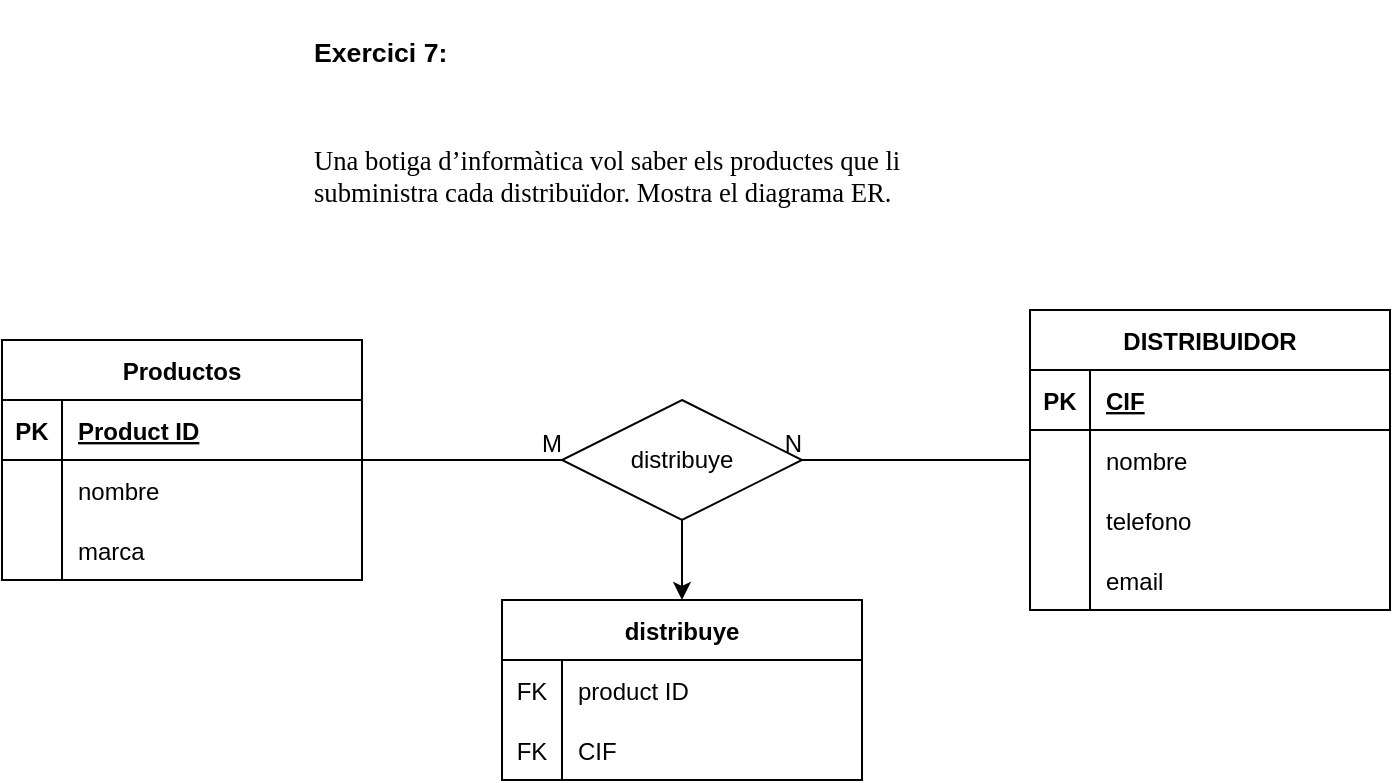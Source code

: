 <mxfile version="20.8.16" type="device"><diagram name="Página-1" id="Je8ghOMNnJjJDmRJLDSO"><mxGraphModel dx="1114" dy="782" grid="1" gridSize="10" guides="1" tooltips="1" connect="1" arrows="1" fold="1" page="1" pageScale="1" pageWidth="827" pageHeight="1169" math="0" shadow="0"><root><mxCell id="0"/><mxCell id="1" parent="0"/><mxCell id="PR62qnXCtlBaanptS7pi-1" value="&lt;div title=&quot;Page 1&quot; class=&quot;page&quot;&gt;&lt;div class=&quot;layoutArea&quot;&gt;&lt;div class=&quot;column&quot;&gt;&lt;p&gt;&lt;span style=&quot;font-size: 10.0pt; font-family: 'Arial'; font-weight: 700&quot;&gt;Exercici 7:&lt;br&gt;&lt;/span&gt;&lt;/p&gt;&lt;br&gt;&#9;&#9;&#9;&#9;&#9;&lt;p&gt;&lt;span style=&quot;font-size: 10.0pt; font-family: 'ArialMT'&quot;&gt;Una botiga d’informàtica vol saber els productes que li subministra cada distribuïdor. Mostra el diagrama ER.&lt;/span&gt;&lt;/p&gt;&lt;/div&gt;&lt;/div&gt;&#9;&#9;&lt;/div&gt;" style="text;whiteSpace=wrap;html=1;" vertex="1" parent="1"><mxGeometry x="234" y="30" width="360" height="120" as="geometry"/></mxCell><mxCell id="PR62qnXCtlBaanptS7pi-2" value="Productos" style="shape=table;startSize=30;container=1;collapsible=1;childLayout=tableLayout;fixedRows=1;rowLines=0;fontStyle=1;align=center;resizeLast=1;" vertex="1" parent="1"><mxGeometry x="80" y="200" width="180" height="120" as="geometry"/></mxCell><mxCell id="PR62qnXCtlBaanptS7pi-3" value="" style="shape=tableRow;horizontal=0;startSize=0;swimlaneHead=0;swimlaneBody=0;fillColor=none;collapsible=0;dropTarget=0;points=[[0,0.5],[1,0.5]];portConstraint=eastwest;top=0;left=0;right=0;bottom=1;" vertex="1" parent="PR62qnXCtlBaanptS7pi-2"><mxGeometry y="30" width="180" height="30" as="geometry"/></mxCell><mxCell id="PR62qnXCtlBaanptS7pi-4" value="PK" style="shape=partialRectangle;connectable=0;fillColor=none;top=0;left=0;bottom=0;right=0;fontStyle=1;overflow=hidden;" vertex="1" parent="PR62qnXCtlBaanptS7pi-3"><mxGeometry width="30" height="30" as="geometry"><mxRectangle width="30" height="30" as="alternateBounds"/></mxGeometry></mxCell><mxCell id="PR62qnXCtlBaanptS7pi-5" value="Product ID" style="shape=partialRectangle;connectable=0;fillColor=none;top=0;left=0;bottom=0;right=0;align=left;spacingLeft=6;fontStyle=5;overflow=hidden;" vertex="1" parent="PR62qnXCtlBaanptS7pi-3"><mxGeometry x="30" width="150" height="30" as="geometry"><mxRectangle width="150" height="30" as="alternateBounds"/></mxGeometry></mxCell><mxCell id="PR62qnXCtlBaanptS7pi-6" value="" style="shape=tableRow;horizontal=0;startSize=0;swimlaneHead=0;swimlaneBody=0;fillColor=none;collapsible=0;dropTarget=0;points=[[0,0.5],[1,0.5]];portConstraint=eastwest;top=0;left=0;right=0;bottom=0;" vertex="1" parent="PR62qnXCtlBaanptS7pi-2"><mxGeometry y="60" width="180" height="30" as="geometry"/></mxCell><mxCell id="PR62qnXCtlBaanptS7pi-7" value="" style="shape=partialRectangle;connectable=0;fillColor=none;top=0;left=0;bottom=0;right=0;editable=1;overflow=hidden;" vertex="1" parent="PR62qnXCtlBaanptS7pi-6"><mxGeometry width="30" height="30" as="geometry"><mxRectangle width="30" height="30" as="alternateBounds"/></mxGeometry></mxCell><mxCell id="PR62qnXCtlBaanptS7pi-8" value="nombre" style="shape=partialRectangle;connectable=0;fillColor=none;top=0;left=0;bottom=0;right=0;align=left;spacingLeft=6;overflow=hidden;" vertex="1" parent="PR62qnXCtlBaanptS7pi-6"><mxGeometry x="30" width="150" height="30" as="geometry"><mxRectangle width="150" height="30" as="alternateBounds"/></mxGeometry></mxCell><mxCell id="PR62qnXCtlBaanptS7pi-9" value="" style="shape=tableRow;horizontal=0;startSize=0;swimlaneHead=0;swimlaneBody=0;fillColor=none;collapsible=0;dropTarget=0;points=[[0,0.5],[1,0.5]];portConstraint=eastwest;top=0;left=0;right=0;bottom=0;" vertex="1" parent="PR62qnXCtlBaanptS7pi-2"><mxGeometry y="90" width="180" height="30" as="geometry"/></mxCell><mxCell id="PR62qnXCtlBaanptS7pi-10" value="" style="shape=partialRectangle;connectable=0;fillColor=none;top=0;left=0;bottom=0;right=0;editable=1;overflow=hidden;" vertex="1" parent="PR62qnXCtlBaanptS7pi-9"><mxGeometry width="30" height="30" as="geometry"><mxRectangle width="30" height="30" as="alternateBounds"/></mxGeometry></mxCell><mxCell id="PR62qnXCtlBaanptS7pi-11" value="marca" style="shape=partialRectangle;connectable=0;fillColor=none;top=0;left=0;bottom=0;right=0;align=left;spacingLeft=6;overflow=hidden;" vertex="1" parent="PR62qnXCtlBaanptS7pi-9"><mxGeometry x="30" width="150" height="30" as="geometry"><mxRectangle width="150" height="30" as="alternateBounds"/></mxGeometry></mxCell><mxCell id="PR62qnXCtlBaanptS7pi-55" style="edgeStyle=orthogonalEdgeStyle;rounded=0;orthogonalLoop=1;jettySize=auto;html=1;exitX=0.5;exitY=1;exitDx=0;exitDy=0;" edge="1" parent="1" source="PR62qnXCtlBaanptS7pi-15" target="PR62qnXCtlBaanptS7pi-33"><mxGeometry relative="1" as="geometry"/></mxCell><mxCell id="PR62qnXCtlBaanptS7pi-15" value="distribuye" style="shape=rhombus;perimeter=rhombusPerimeter;whiteSpace=wrap;html=1;align=center;" vertex="1" parent="1"><mxGeometry x="360" y="230" width="120" height="60" as="geometry"/></mxCell><mxCell id="PR62qnXCtlBaanptS7pi-16" value="DISTRIBUIDOR" style="shape=table;startSize=30;container=1;collapsible=1;childLayout=tableLayout;fixedRows=1;rowLines=0;fontStyle=1;align=center;resizeLast=1;" vertex="1" parent="1"><mxGeometry x="594" y="185" width="180" height="150" as="geometry"/></mxCell><mxCell id="PR62qnXCtlBaanptS7pi-17" value="" style="shape=tableRow;horizontal=0;startSize=0;swimlaneHead=0;swimlaneBody=0;fillColor=none;collapsible=0;dropTarget=0;points=[[0,0.5],[1,0.5]];portConstraint=eastwest;top=0;left=0;right=0;bottom=1;" vertex="1" parent="PR62qnXCtlBaanptS7pi-16"><mxGeometry y="30" width="180" height="30" as="geometry"/></mxCell><mxCell id="PR62qnXCtlBaanptS7pi-18" value="PK" style="shape=partialRectangle;connectable=0;fillColor=none;top=0;left=0;bottom=0;right=0;fontStyle=1;overflow=hidden;" vertex="1" parent="PR62qnXCtlBaanptS7pi-17"><mxGeometry width="30" height="30" as="geometry"><mxRectangle width="30" height="30" as="alternateBounds"/></mxGeometry></mxCell><mxCell id="PR62qnXCtlBaanptS7pi-19" value="CIF" style="shape=partialRectangle;connectable=0;fillColor=none;top=0;left=0;bottom=0;right=0;align=left;spacingLeft=6;fontStyle=5;overflow=hidden;" vertex="1" parent="PR62qnXCtlBaanptS7pi-17"><mxGeometry x="30" width="150" height="30" as="geometry"><mxRectangle width="150" height="30" as="alternateBounds"/></mxGeometry></mxCell><mxCell id="PR62qnXCtlBaanptS7pi-20" value="" style="shape=tableRow;horizontal=0;startSize=0;swimlaneHead=0;swimlaneBody=0;fillColor=none;collapsible=0;dropTarget=0;points=[[0,0.5],[1,0.5]];portConstraint=eastwest;top=0;left=0;right=0;bottom=0;" vertex="1" parent="PR62qnXCtlBaanptS7pi-16"><mxGeometry y="60" width="180" height="30" as="geometry"/></mxCell><mxCell id="PR62qnXCtlBaanptS7pi-21" value="" style="shape=partialRectangle;connectable=0;fillColor=none;top=0;left=0;bottom=0;right=0;editable=1;overflow=hidden;" vertex="1" parent="PR62qnXCtlBaanptS7pi-20"><mxGeometry width="30" height="30" as="geometry"><mxRectangle width="30" height="30" as="alternateBounds"/></mxGeometry></mxCell><mxCell id="PR62qnXCtlBaanptS7pi-22" value="nombre" style="shape=partialRectangle;connectable=0;fillColor=none;top=0;left=0;bottom=0;right=0;align=left;spacingLeft=6;overflow=hidden;" vertex="1" parent="PR62qnXCtlBaanptS7pi-20"><mxGeometry x="30" width="150" height="30" as="geometry"><mxRectangle width="150" height="30" as="alternateBounds"/></mxGeometry></mxCell><mxCell id="PR62qnXCtlBaanptS7pi-23" value="" style="shape=tableRow;horizontal=0;startSize=0;swimlaneHead=0;swimlaneBody=0;fillColor=none;collapsible=0;dropTarget=0;points=[[0,0.5],[1,0.5]];portConstraint=eastwest;top=0;left=0;right=0;bottom=0;" vertex="1" parent="PR62qnXCtlBaanptS7pi-16"><mxGeometry y="90" width="180" height="30" as="geometry"/></mxCell><mxCell id="PR62qnXCtlBaanptS7pi-24" value="" style="shape=partialRectangle;connectable=0;fillColor=none;top=0;left=0;bottom=0;right=0;editable=1;overflow=hidden;" vertex="1" parent="PR62qnXCtlBaanptS7pi-23"><mxGeometry width="30" height="30" as="geometry"><mxRectangle width="30" height="30" as="alternateBounds"/></mxGeometry></mxCell><mxCell id="PR62qnXCtlBaanptS7pi-25" value="telefono" style="shape=partialRectangle;connectable=0;fillColor=none;top=0;left=0;bottom=0;right=0;align=left;spacingLeft=6;overflow=hidden;" vertex="1" parent="PR62qnXCtlBaanptS7pi-23"><mxGeometry x="30" width="150" height="30" as="geometry"><mxRectangle width="150" height="30" as="alternateBounds"/></mxGeometry></mxCell><mxCell id="PR62qnXCtlBaanptS7pi-26" value="" style="shape=tableRow;horizontal=0;startSize=0;swimlaneHead=0;swimlaneBody=0;fillColor=none;collapsible=0;dropTarget=0;points=[[0,0.5],[1,0.5]];portConstraint=eastwest;top=0;left=0;right=0;bottom=0;" vertex="1" parent="PR62qnXCtlBaanptS7pi-16"><mxGeometry y="120" width="180" height="30" as="geometry"/></mxCell><mxCell id="PR62qnXCtlBaanptS7pi-27" value="" style="shape=partialRectangle;connectable=0;fillColor=none;top=0;left=0;bottom=0;right=0;editable=1;overflow=hidden;" vertex="1" parent="PR62qnXCtlBaanptS7pi-26"><mxGeometry width="30" height="30" as="geometry"><mxRectangle width="30" height="30" as="alternateBounds"/></mxGeometry></mxCell><mxCell id="PR62qnXCtlBaanptS7pi-28" value="email" style="shape=partialRectangle;connectable=0;fillColor=none;top=0;left=0;bottom=0;right=0;align=left;spacingLeft=6;overflow=hidden;" vertex="1" parent="PR62qnXCtlBaanptS7pi-26"><mxGeometry x="30" width="150" height="30" as="geometry"><mxRectangle width="150" height="30" as="alternateBounds"/></mxGeometry></mxCell><mxCell id="PR62qnXCtlBaanptS7pi-29" value="" style="endArrow=none;html=1;rounded=0;entryX=0;entryY=0.5;entryDx=0;entryDy=0;" edge="1" parent="1" source="PR62qnXCtlBaanptS7pi-2" target="PR62qnXCtlBaanptS7pi-15"><mxGeometry relative="1" as="geometry"><mxPoint x="360" y="400" as="sourcePoint"/><mxPoint x="520" y="400" as="targetPoint"/></mxGeometry></mxCell><mxCell id="PR62qnXCtlBaanptS7pi-30" value="M" style="resizable=0;html=1;align=right;verticalAlign=bottom;" connectable="0" vertex="1" parent="PR62qnXCtlBaanptS7pi-29"><mxGeometry x="1" relative="1" as="geometry"/></mxCell><mxCell id="PR62qnXCtlBaanptS7pi-31" value="" style="endArrow=none;html=1;rounded=0;entryX=1;entryY=0.5;entryDx=0;entryDy=0;" edge="1" parent="1" source="PR62qnXCtlBaanptS7pi-16" target="PR62qnXCtlBaanptS7pi-15"><mxGeometry relative="1" as="geometry"><mxPoint x="360" y="400" as="sourcePoint"/><mxPoint x="520" y="400" as="targetPoint"/></mxGeometry></mxCell><mxCell id="PR62qnXCtlBaanptS7pi-32" value="N" style="resizable=0;html=1;align=right;verticalAlign=bottom;" connectable="0" vertex="1" parent="PR62qnXCtlBaanptS7pi-31"><mxGeometry x="1" relative="1" as="geometry"/></mxCell><mxCell id="PR62qnXCtlBaanptS7pi-33" value="distribuye" style="shape=table;startSize=30;container=1;collapsible=1;childLayout=tableLayout;fixedRows=1;rowLines=0;fontStyle=1;align=center;resizeLast=1;" vertex="1" parent="1"><mxGeometry x="330" y="330" width="180" height="90" as="geometry"/></mxCell><mxCell id="PR62qnXCtlBaanptS7pi-46" value="" style="shape=tableRow;horizontal=0;startSize=0;swimlaneHead=0;swimlaneBody=0;fillColor=none;collapsible=0;dropTarget=0;points=[[0,0.5],[1,0.5]];portConstraint=eastwest;top=0;left=0;right=0;bottom=0;" vertex="1" parent="PR62qnXCtlBaanptS7pi-33"><mxGeometry y="30" width="180" height="30" as="geometry"/></mxCell><mxCell id="PR62qnXCtlBaanptS7pi-47" value="FK" style="shape=partialRectangle;connectable=0;fillColor=none;top=0;left=0;bottom=0;right=0;fontStyle=0;overflow=hidden;" vertex="1" parent="PR62qnXCtlBaanptS7pi-46"><mxGeometry width="30" height="30" as="geometry"><mxRectangle width="30" height="30" as="alternateBounds"/></mxGeometry></mxCell><mxCell id="PR62qnXCtlBaanptS7pi-48" value="product ID" style="shape=partialRectangle;connectable=0;fillColor=none;top=0;left=0;bottom=0;right=0;align=left;spacingLeft=6;fontStyle=0;overflow=hidden;" vertex="1" parent="PR62qnXCtlBaanptS7pi-46"><mxGeometry x="30" width="150" height="30" as="geometry"><mxRectangle width="150" height="30" as="alternateBounds"/></mxGeometry></mxCell><mxCell id="PR62qnXCtlBaanptS7pi-49" value="" style="shape=tableRow;horizontal=0;startSize=0;swimlaneHead=0;swimlaneBody=0;fillColor=none;collapsible=0;dropTarget=0;points=[[0,0.5],[1,0.5]];portConstraint=eastwest;top=0;left=0;right=0;bottom=0;" vertex="1" parent="PR62qnXCtlBaanptS7pi-33"><mxGeometry y="60" width="180" height="30" as="geometry"/></mxCell><mxCell id="PR62qnXCtlBaanptS7pi-50" value="FK" style="shape=partialRectangle;connectable=0;fillColor=none;top=0;left=0;bottom=0;right=0;fontStyle=0;overflow=hidden;" vertex="1" parent="PR62qnXCtlBaanptS7pi-49"><mxGeometry width="30" height="30" as="geometry"><mxRectangle width="30" height="30" as="alternateBounds"/></mxGeometry></mxCell><mxCell id="PR62qnXCtlBaanptS7pi-51" value="CIF" style="shape=partialRectangle;connectable=0;fillColor=none;top=0;left=0;bottom=0;right=0;align=left;spacingLeft=6;fontStyle=0;overflow=hidden;" vertex="1" parent="PR62qnXCtlBaanptS7pi-49"><mxGeometry x="30" width="150" height="30" as="geometry"><mxRectangle width="150" height="30" as="alternateBounds"/></mxGeometry></mxCell></root></mxGraphModel></diagram></mxfile>
